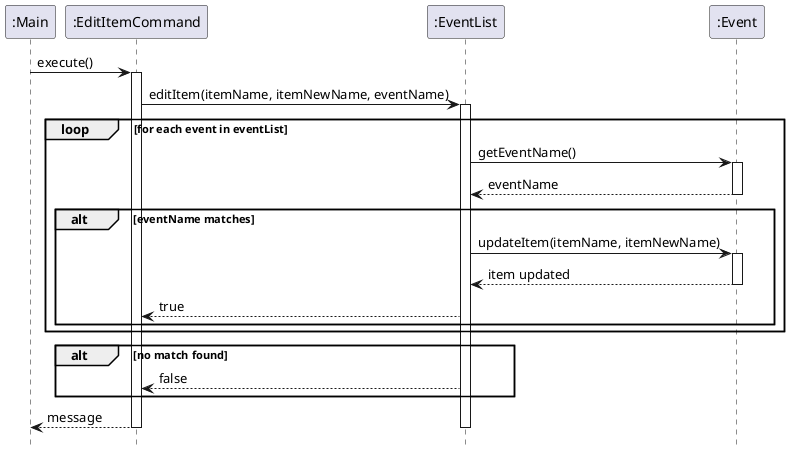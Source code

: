 @startuml
hide footbox

participant ":Main" as main
participant ":EditItemCommand" as editCommand
participant ":EventList" as eventList
participant ":Event" as event

main -> editCommand : execute()
activate editCommand

editCommand -> eventList : editItem(itemName, itemNewName, eventName)
activate eventList

loop for each event in eventList
    eventList -> event : getEventName()
    activate event
    event --> eventList : eventName
    deactivate event

    alt eventName matches
        eventList -> event : updateItem(itemName, itemNewName)
        activate event
        event --> eventList : item updated
        deactivate event
        eventList --> editCommand : true

    end

end

alt no match found
    eventList --> editCommand : false
end

editCommand --> main : message
deactivate eventList
deactivate editCommand
@enduml